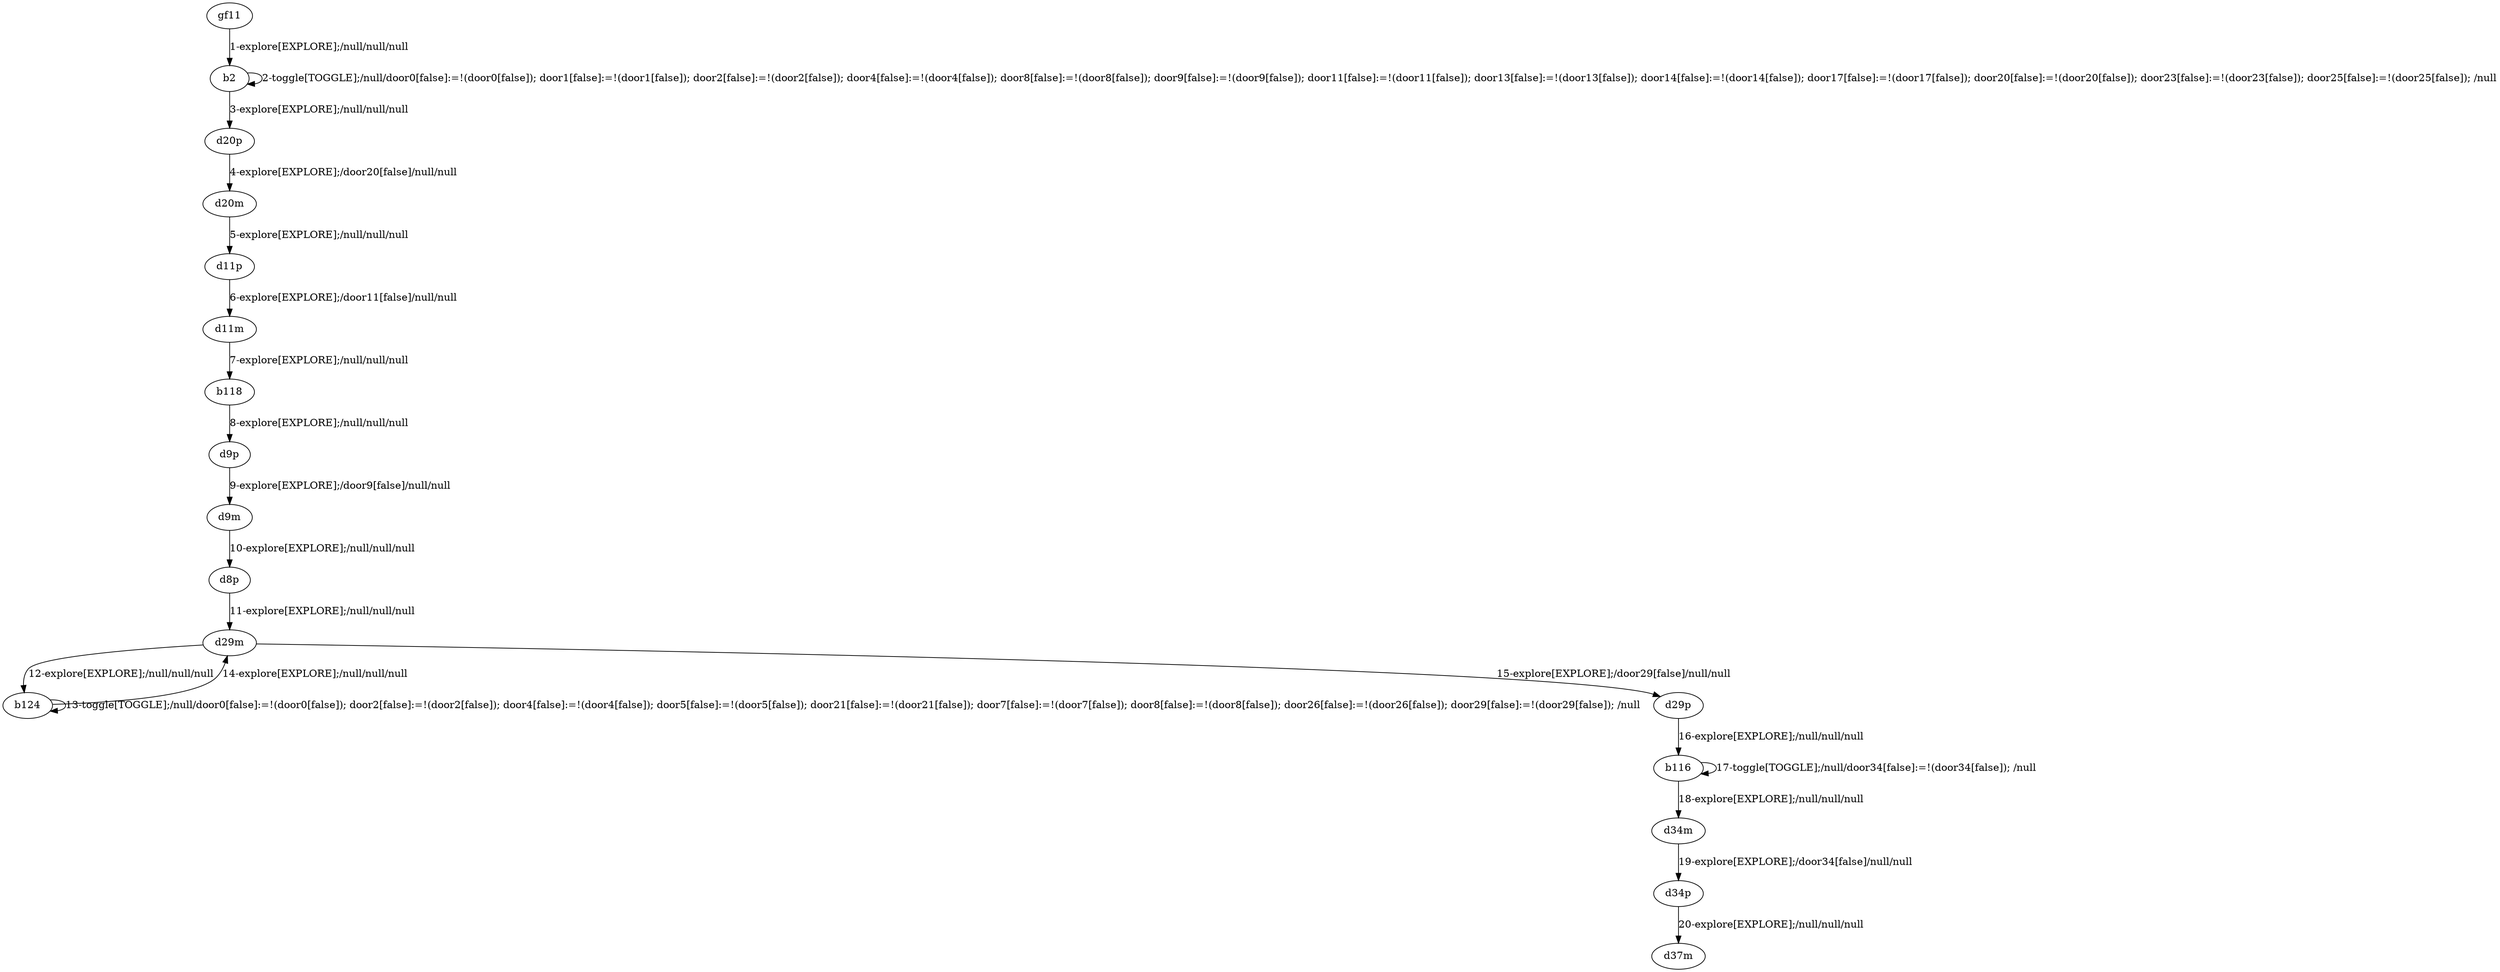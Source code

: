 # Total number of goals covered by this test: 2
# d34p --> d37m
# d34m --> d34p

digraph g {
"gf11" -> "b2" [label = "1-explore[EXPLORE];/null/null/null"];
"b2" -> "b2" [label = "2-toggle[TOGGLE];/null/door0[false]:=!(door0[false]); door1[false]:=!(door1[false]); door2[false]:=!(door2[false]); door4[false]:=!(door4[false]); door8[false]:=!(door8[false]); door9[false]:=!(door9[false]); door11[false]:=!(door11[false]); door13[false]:=!(door13[false]); door14[false]:=!(door14[false]); door17[false]:=!(door17[false]); door20[false]:=!(door20[false]); door23[false]:=!(door23[false]); door25[false]:=!(door25[false]); /null"];
"b2" -> "d20p" [label = "3-explore[EXPLORE];/null/null/null"];
"d20p" -> "d20m" [label = "4-explore[EXPLORE];/door20[false]/null/null"];
"d20m" -> "d11p" [label = "5-explore[EXPLORE];/null/null/null"];
"d11p" -> "d11m" [label = "6-explore[EXPLORE];/door11[false]/null/null"];
"d11m" -> "b118" [label = "7-explore[EXPLORE];/null/null/null"];
"b118" -> "d9p" [label = "8-explore[EXPLORE];/null/null/null"];
"d9p" -> "d9m" [label = "9-explore[EXPLORE];/door9[false]/null/null"];
"d9m" -> "d8p" [label = "10-explore[EXPLORE];/null/null/null"];
"d8p" -> "d29m" [label = "11-explore[EXPLORE];/null/null/null"];
"d29m" -> "b124" [label = "12-explore[EXPLORE];/null/null/null"];
"b124" -> "b124" [label = "13-toggle[TOGGLE];/null/door0[false]:=!(door0[false]); door2[false]:=!(door2[false]); door4[false]:=!(door4[false]); door5[false]:=!(door5[false]); door21[false]:=!(door21[false]); door7[false]:=!(door7[false]); door8[false]:=!(door8[false]); door26[false]:=!(door26[false]); door29[false]:=!(door29[false]); /null"];
"b124" -> "d29m" [label = "14-explore[EXPLORE];/null/null/null"];
"d29m" -> "d29p" [label = "15-explore[EXPLORE];/door29[false]/null/null"];
"d29p" -> "b116" [label = "16-explore[EXPLORE];/null/null/null"];
"b116" -> "b116" [label = "17-toggle[TOGGLE];/null/door34[false]:=!(door34[false]); /null"];
"b116" -> "d34m" [label = "18-explore[EXPLORE];/null/null/null"];
"d34m" -> "d34p" [label = "19-explore[EXPLORE];/door34[false]/null/null"];
"d34p" -> "d37m" [label = "20-explore[EXPLORE];/null/null/null"];
}